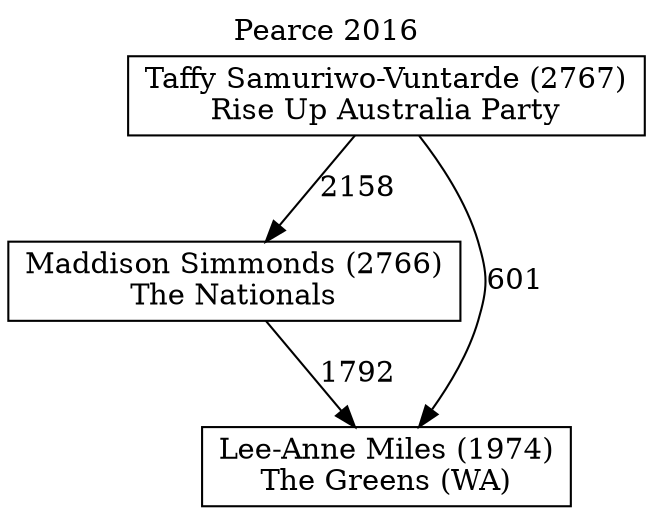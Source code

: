 // House preference flow
digraph "Lee-Anne Miles (1974)_Pearce_2016" {
	graph [label="Pearce 2016" labelloc=t mclimit=10]
	node [shape=box]
	"Taffy Samuriwo-Vuntarde (2767)" [label="Taffy Samuriwo-Vuntarde (2767)
Rise Up Australia Party"]
	"Maddison Simmonds (2766)" [label="Maddison Simmonds (2766)
The Nationals"]
	"Lee-Anne Miles (1974)" [label="Lee-Anne Miles (1974)
The Greens (WA)"]
	"Maddison Simmonds (2766)" -> "Lee-Anne Miles (1974)" [label=1792]
	"Taffy Samuriwo-Vuntarde (2767)" -> "Maddison Simmonds (2766)" [label=2158]
	"Taffy Samuriwo-Vuntarde (2767)" -> "Lee-Anne Miles (1974)" [label=601]
}
